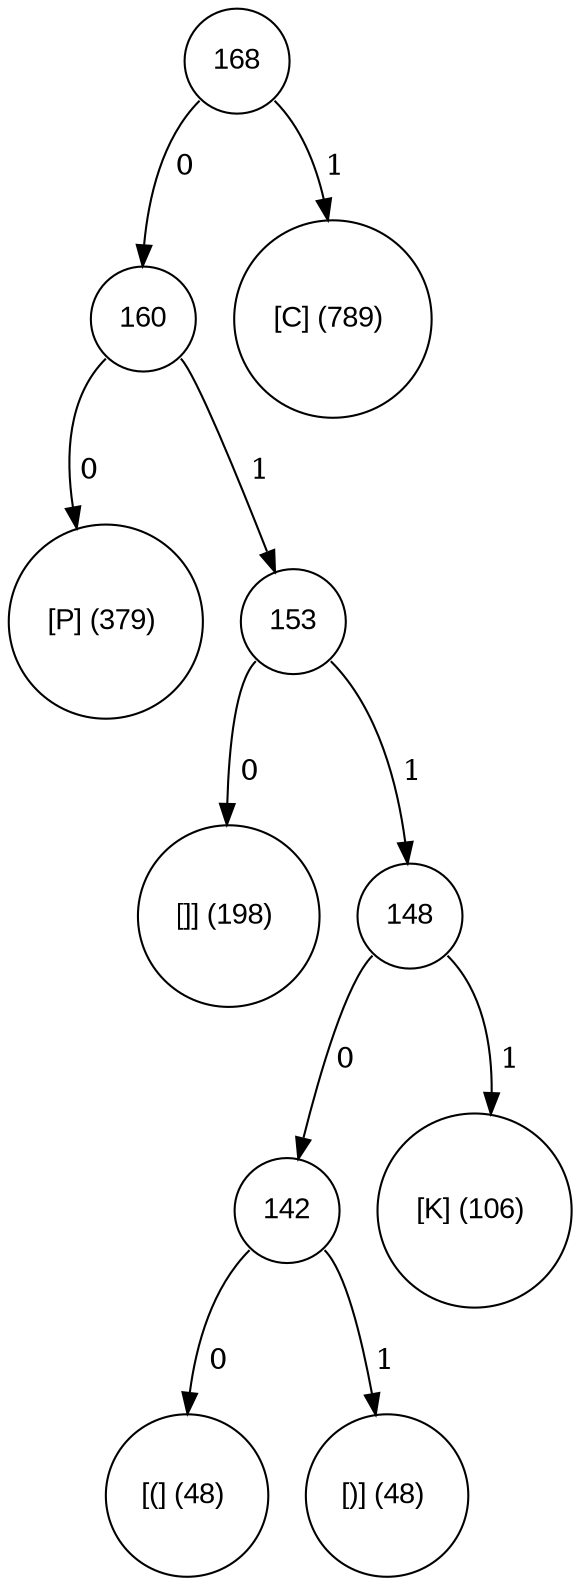 digraph tree {
	node [fontname="Arial", shape="circle", width=0.5]; 

168:se -> 67 [label = " 1"]; 
67 [label = "[C] (789) "]; 
168:sw -> 160 [label = " 0"]; 
160 [label = "160"]; 
160:sw -> 80 [label = " 0"]; 
80 [label = "[P] (379) "]; 
160:se -> 153 [label = " 1"]; 
153 [label = "153"]; 
153:sw -> 93 [label = " 0"]; 
93 [label = "[]] (198) "]; 
153:se -> 148 [label = " 1"]; 
148 [label = "148"]; 
148:se -> 75 [label = " 1"]; 
75 [label = "[K] (106) "]; 
148:sw -> 142 [label = " 0"]; 
142 [label = "142"]; 
142:sw -> 40 [label = " 0"]; 
40 [label = "[(] (48) "]; 
142:se -> 41 [label = " 1"]; 
41 [label = "[)] (48) "]; 
}
